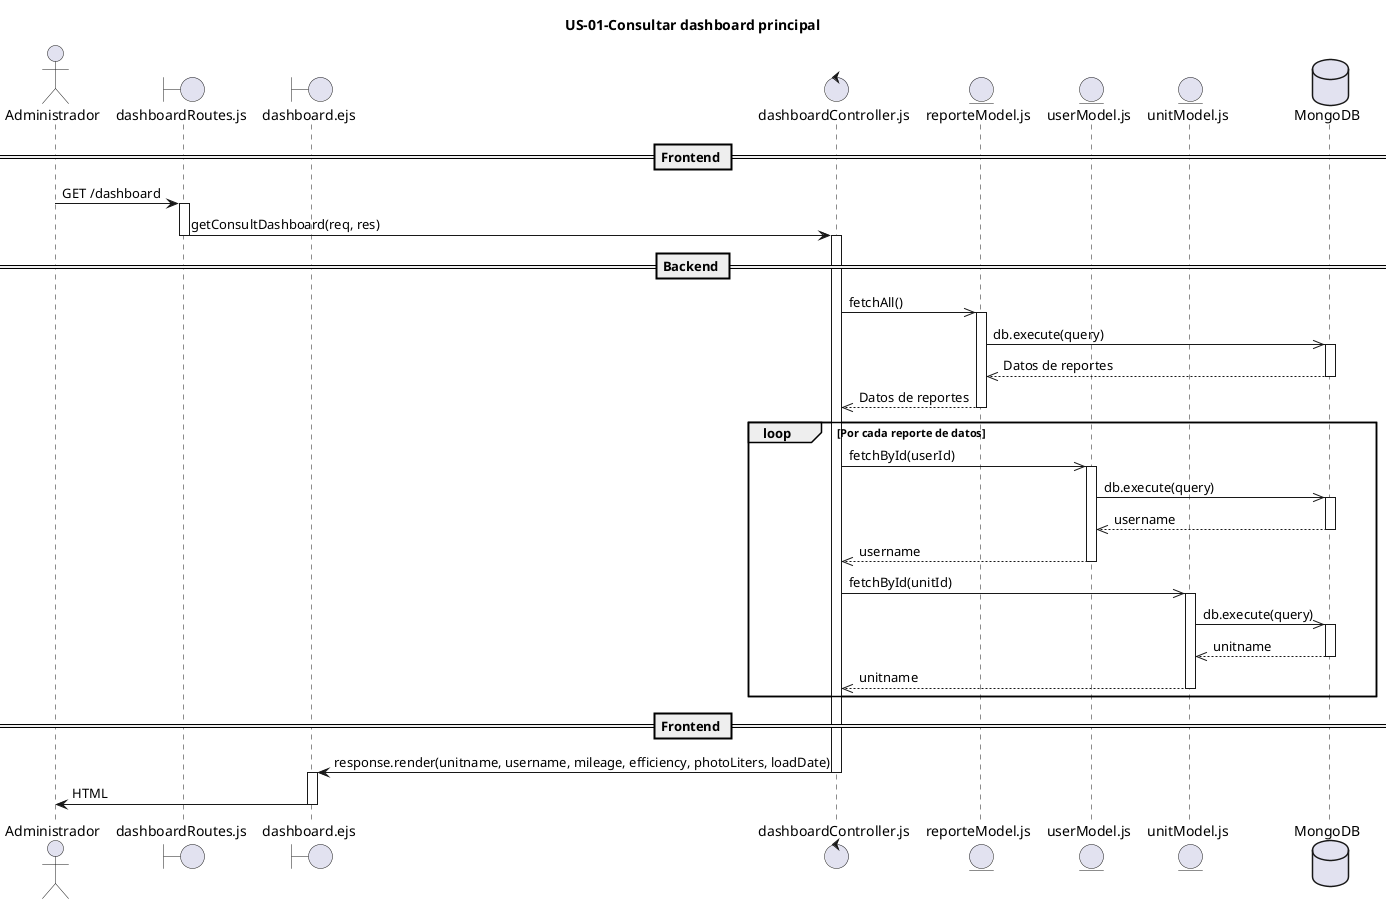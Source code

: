 @startuml
title US-01-Consultar dashboard principal

actor Administrador

boundary "dashboardRoutes.js" as R
boundary "dashboard.ejs" as View
control "dashboardController.js" as C
entity "reporteModel.js" as M_Reporte
entity "userModel.js" as M_User
entity "unitModel.js" as M_Unit
database "MongoDB" as DB

== Frontend ==
Administrador -> R: GET /dashboard

activate R
R -> C: getConsultDashboard(req, res)
deactivate R

== Backend ==
activate C
C ->> M_Reporte: fetchAll()

activate M_Reporte
M_Reporte ->> DB: db.execute(query)

activate DB
DB -->> M_Reporte: Datos de reportes
deactivate DB

M_Reporte -->> C: Datos de reportes
deactivate M_Reporte

loop Por cada reporte de datos
    C ->> M_User: fetchById(userId)
activate M_User
    M_User ->> DB: db.execute(query)

    activate DB
    DB -->> M_User: username
    deactivate DB

    M_User -->> C: username
    deactivate M_User

    C ->> M_Unit: fetchById(unitId)

    activate M_Unit
    M_Unit ->> DB: db.execute(query)

    activate DB
    DB -->> M_Unit: unitname
    deactivate DB

    M_Unit -->> C: unitname
    deactivate M_Unit
end

== Frontend ==
C -> View: response.render(unitname, username, mileage, efficiency, photoLiters, loadDate)
deactivate C

activate View
View -> Administrador: HTML
deactivate View

@enduml
